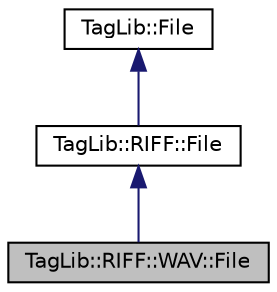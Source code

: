 digraph "TagLib::RIFF::WAV::File"
{
  edge [fontname="Helvetica",fontsize="10",labelfontname="Helvetica",labelfontsize="10"];
  node [fontname="Helvetica",fontsize="10",shape=record];
  Node1 [label="TagLib::RIFF::WAV::File",height=0.2,width=0.4,color="black", fillcolor="grey75", style="filled" fontcolor="black"];
  Node2 -> Node1 [dir="back",color="midnightblue",fontsize="10",style="solid",fontname="Helvetica"];
  Node2 [label="TagLib::RIFF::File",height=0.2,width=0.4,color="black", fillcolor="white", style="filled",URL="$class_tag_lib_1_1_r_i_f_f_1_1_file.html",tooltip="An RIFF file class with some useful methods specific to RIFF. "];
  Node3 -> Node2 [dir="back",color="midnightblue",fontsize="10",style="solid",fontname="Helvetica"];
  Node3 [label="TagLib::File",height=0.2,width=0.4,color="black", fillcolor="white", style="filled",URL="$class_tag_lib_1_1_file.html",tooltip="A file class with some useful methods for tag manipulation. "];
}
